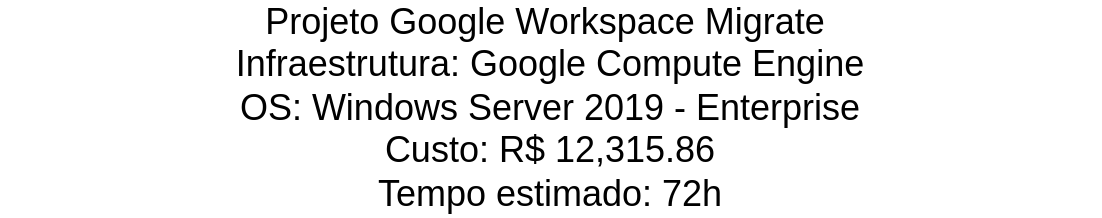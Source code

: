 <mxfile version="20.5.1" type="github"><diagram id="252d-Q3R2h-Utwpklu9Z" name="Página-1"><mxGraphModel dx="3022" dy="734" grid="1" gridSize="10" guides="1" tooltips="1" connect="1" arrows="1" fold="1" page="1" pageScale="1" pageWidth="1600" pageHeight="2500" math="0" shadow="0"><root><mxCell id="0"/><mxCell id="1" parent="0"/><mxCell id="vpJVgtOvuzQgXyWUIgB5-1" value="&lt;font style=&quot;font-size: 18px;&quot;&gt;Projeto Google Workspace Migrate&amp;nbsp;&lt;br&gt;Infraestrutura: Google Compute Engine&lt;br&gt;OS: Windows Server 2019 - Enterprise&lt;br&gt;Custo: R$ 12,315.86&lt;br&gt;Tempo estimado: 72h&lt;br&gt;&lt;/font&gt;" style="text;html=1;strokeColor=none;fillColor=none;align=center;verticalAlign=middle;whiteSpace=wrap;rounded=0;" vertex="1" parent="1"><mxGeometry x="-40" y="80" width="550" height="30" as="geometry"/></mxCell></root></mxGraphModel></diagram></mxfile>
